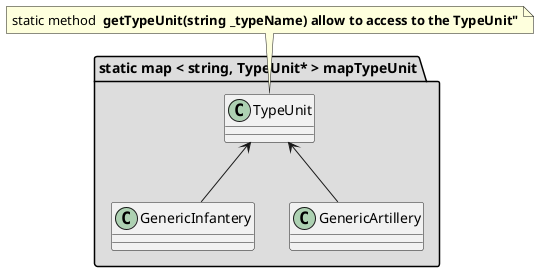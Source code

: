 @startuml


package "static map < string, TypeUnit* > mapTypeUnit" #DDDDDD {
   TypeUnit <-- GenericInfantery
   TypeUnit <-- GenericArtillery
}

note top of TypeUnit : static method <b> getTypeUnit(string _typeName) allow to access to the TypeUnit"


@enduml